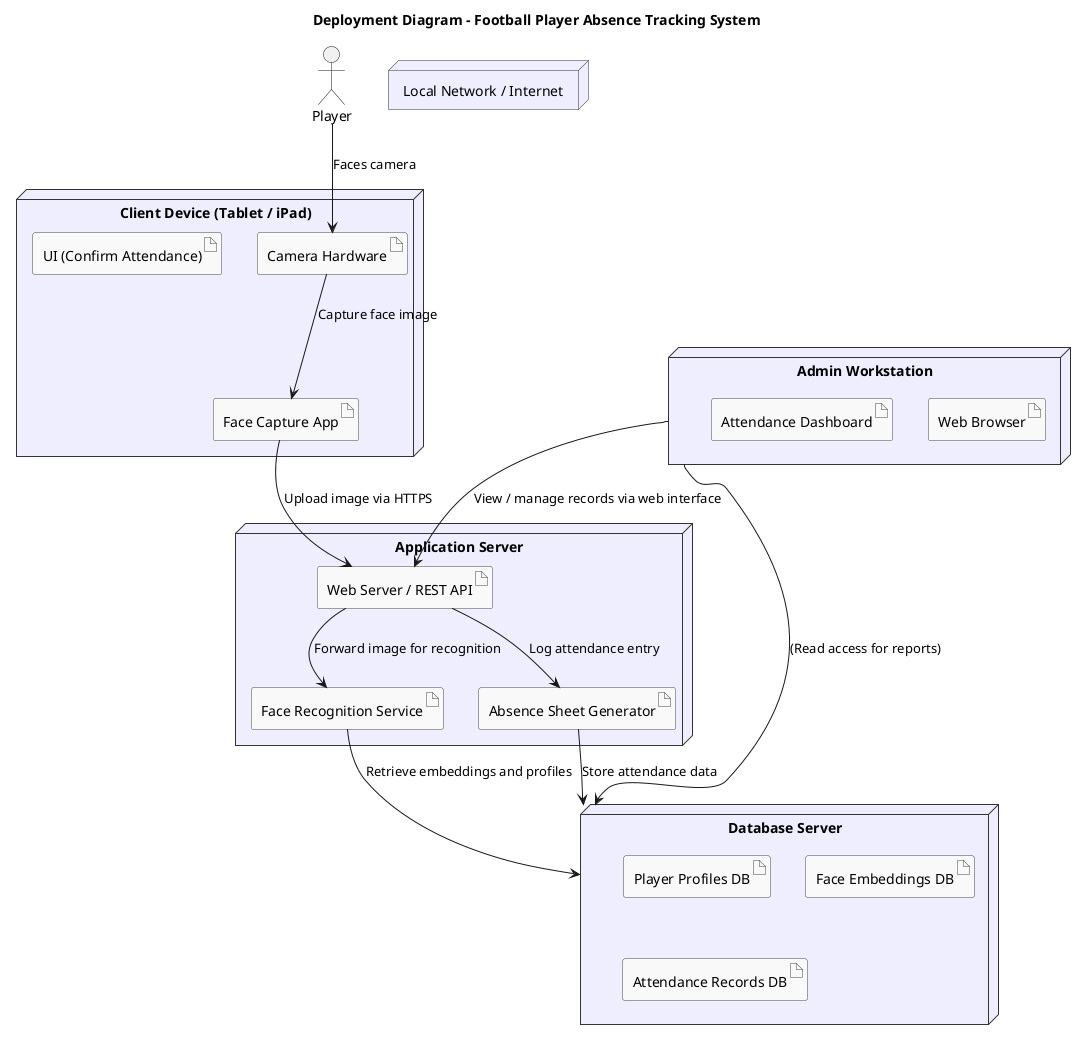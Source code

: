 @startuml
title Deployment Diagram - Football Player Absence Tracking System

skinparam node {
    BackgroundColor #EEF
    BorderColor #333
    FontColor black
}

skinparam artifact {
    BackgroundColor #F9F9F9
    BorderColor #444
}

actor "Player" as Player

node "Client Device (Tablet / iPad)" as Client {
    artifact "Camera Hardware" as Cam
    artifact "Face Capture App" as App
    artifact "UI (Confirm Attendance)" as UI
}

node "Local Network / Internet" as Network

node "Application Server" as Server {
    artifact "Web Server / REST API" as API
    artifact "Face Recognition Service" as FaceRec
    artifact "Absence Sheet Generator" as SheetGen
}

node "Database Server" as DB {
    artifact "Player Profiles DB"
    artifact "Face Embeddings DB"
    artifact "Attendance Records DB"
}

node "Admin Workstation" as Admin {
    artifact "Web Browser"
    artifact "Attendance Dashboard"
}

Player --> Cam : Faces camera
Cam --> App : Capture face image
App --> API : Upload image via HTTPS
API --> FaceRec : Forward image for recognition
FaceRec --> DB : Retrieve embeddings and profiles
API --> SheetGen : Log attendance entry
SheetGen --> DB : Store attendance data
Admin --> API : View / manage records via web interface
Admin --> DB : (Read access for reports)

@enduml